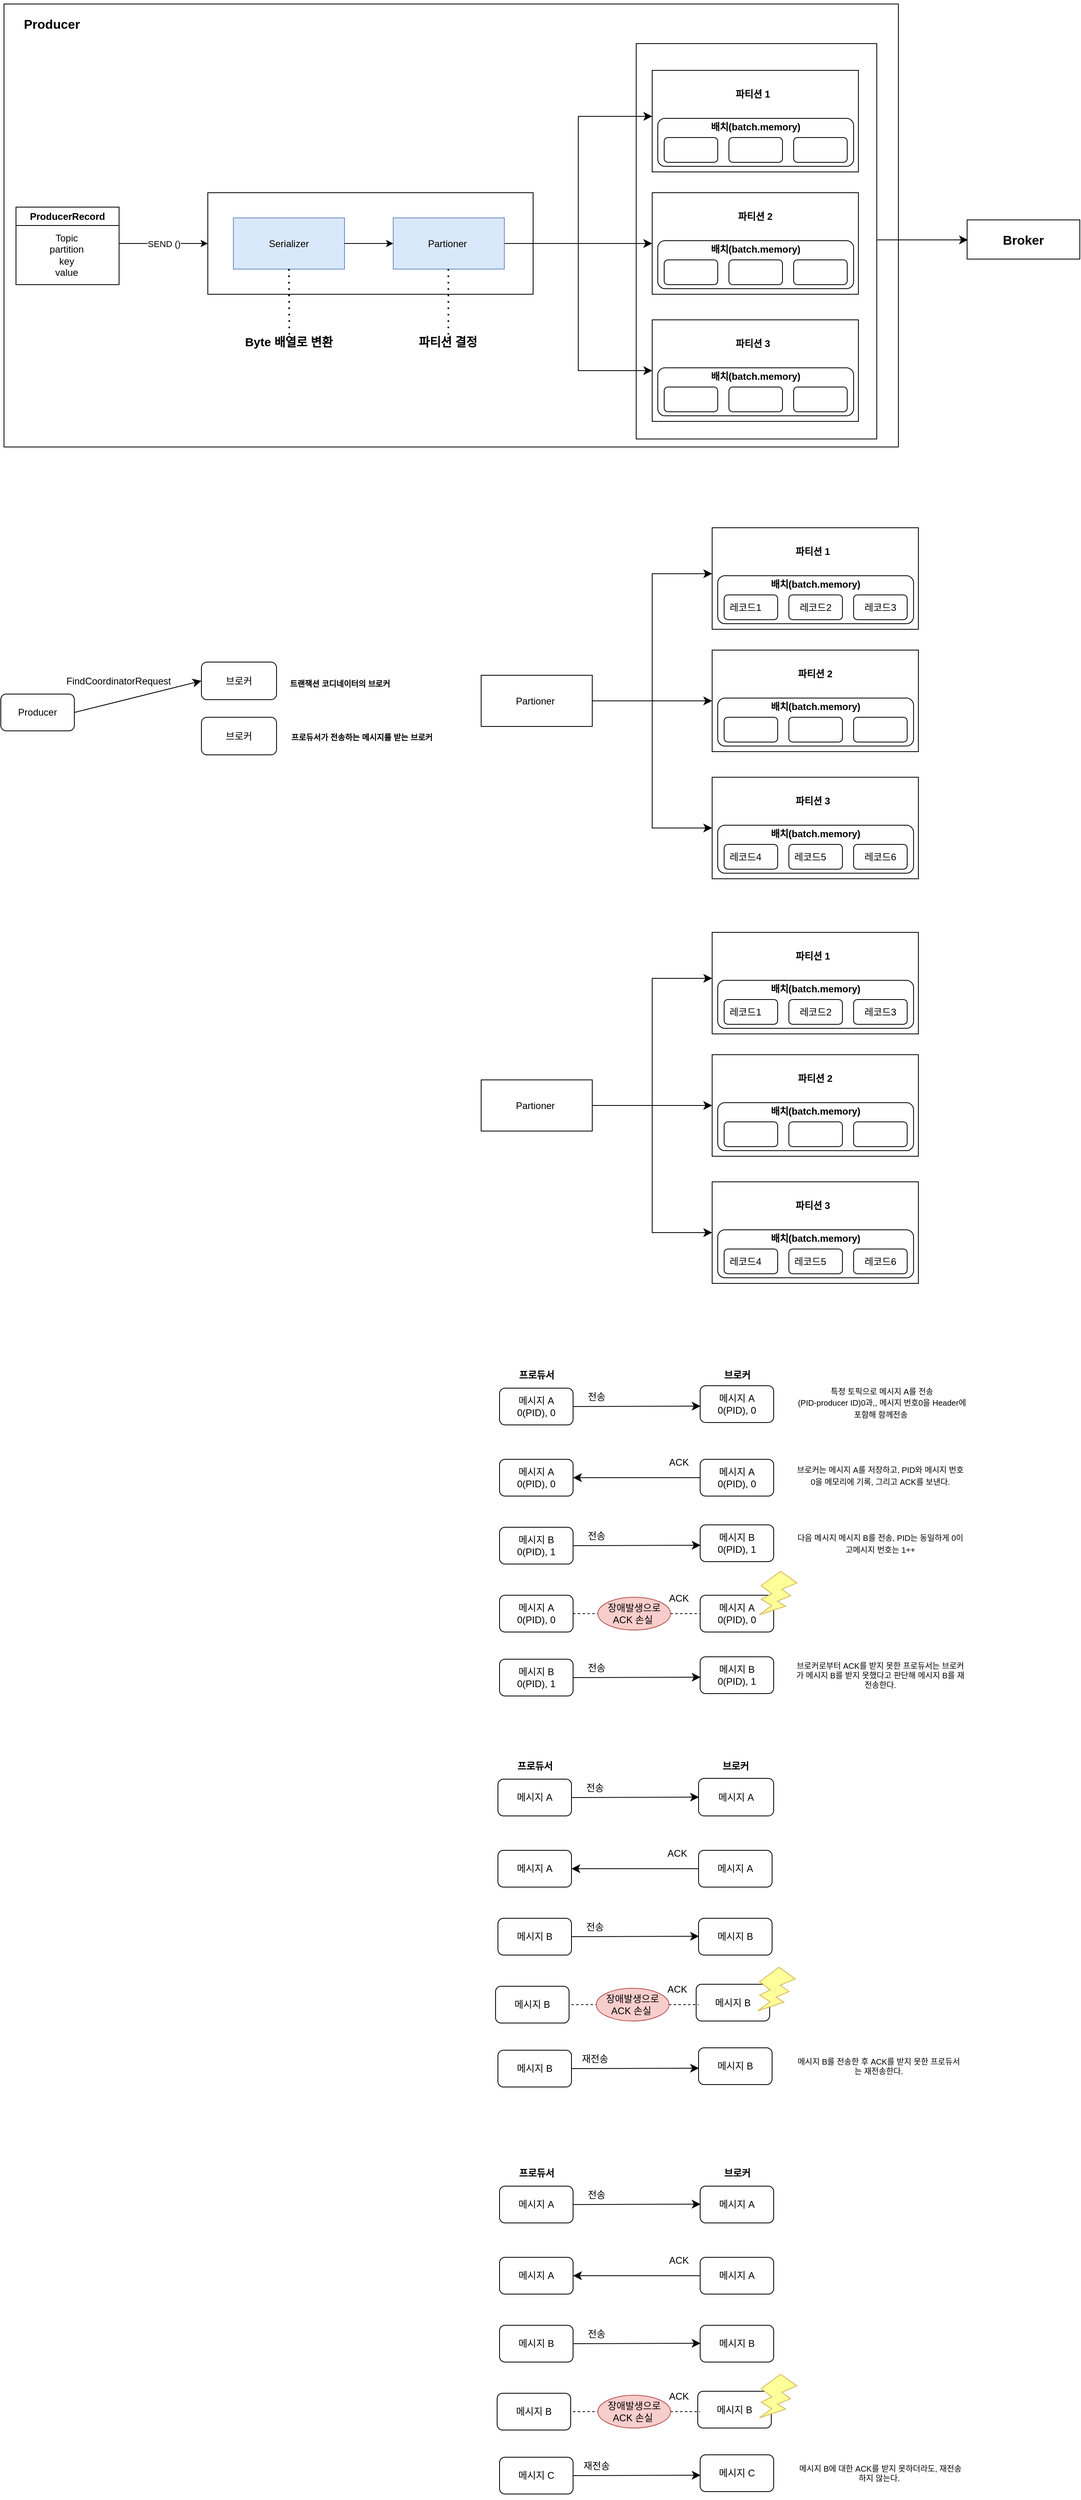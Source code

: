 <mxfile version="21.7.5" type="github">
  <diagram name="페이지-1" id="CoSt_HR49lXktYblnPgQ">
    <mxGraphModel dx="1995" dy="1482" grid="0" gridSize="10" guides="1" tooltips="1" connect="1" arrows="1" fold="1" page="0" pageScale="1" pageWidth="827" pageHeight="1169" math="0" shadow="0">
      <root>
        <mxCell id="0" />
        <mxCell id="1" parent="0" />
        <mxCell id="32S8_ldKSzhRg-4pERwt-108" value="" style="rounded=0;whiteSpace=wrap;html=1;fillColor=none;" vertex="1" parent="1">
          <mxGeometry x="-693" y="-711" width="1119" height="554" as="geometry" />
        </mxCell>
        <mxCell id="32S8_ldKSzhRg-4pERwt-95" value="" style="rounded=0;whiteSpace=wrap;html=1;fillColor=none;" vertex="1" parent="1">
          <mxGeometry x="-438" y="-475" width="407" height="127" as="geometry" />
        </mxCell>
        <mxCell id="32S8_ldKSzhRg-4pERwt-91" value="" style="rounded=0;whiteSpace=wrap;html=1;fillColor=none;" vertex="1" parent="1">
          <mxGeometry x="98" y="-661.5" width="301" height="494.5" as="geometry" />
        </mxCell>
        <mxCell id="32S8_ldKSzhRg-4pERwt-36" value="메시지 B" style="rounded=1;whiteSpace=wrap;html=1;" vertex="1" parent="1">
          <mxGeometry x="173" y="1765.5" width="92" height="46" as="geometry" />
        </mxCell>
        <mxCell id="7iOHDSarvKrouboTnWBL-36" value="" style="rounded=1;whiteSpace=wrap;html=1;" parent="1" vertex="1">
          <mxGeometry x="200" y="4" width="245" height="60" as="geometry" />
        </mxCell>
        <mxCell id="7iOHDSarvKrouboTnWBL-35" value="" style="rounded=1;whiteSpace=wrap;html=1;" parent="1" vertex="1">
          <mxGeometry x="200" y="157" width="245" height="60" as="geometry" />
        </mxCell>
        <mxCell id="7iOHDSarvKrouboTnWBL-15" value="" style="rounded=1;whiteSpace=wrap;html=1;" parent="1" vertex="1">
          <mxGeometry x="200" y="316" width="245" height="60" as="geometry" />
        </mxCell>
        <mxCell id="7iOHDSarvKrouboTnWBL-1" value="Partioner&amp;nbsp;" style="rounded=0;whiteSpace=wrap;html=1;" parent="1" vertex="1">
          <mxGeometry x="-96" y="128.5" width="139" height="64" as="geometry" />
        </mxCell>
        <mxCell id="7iOHDSarvKrouboTnWBL-5" value="" style="edgeStyle=elbowEdgeStyle;elbow=horizontal;endArrow=classic;html=1;curved=0;rounded=0;endSize=8;startSize=8;fontSize=12;entryX=0;entryY=0.5;entryDx=0;entryDy=0;exitX=1;exitY=0.5;exitDx=0;exitDy=0;" parent="1" source="7iOHDSarvKrouboTnWBL-1" edge="1">
          <mxGeometry width="50" height="50" relative="1" as="geometry">
            <mxPoint x="56" y="108" as="sourcePoint" />
            <mxPoint x="193" y="1.5" as="targetPoint" />
          </mxGeometry>
        </mxCell>
        <mxCell id="7iOHDSarvKrouboTnWBL-8" value="" style="rounded=0;whiteSpace=wrap;html=1;fillColor=none;" parent="1" vertex="1">
          <mxGeometry x="193" y="256" width="258" height="127" as="geometry" />
        </mxCell>
        <mxCell id="7iOHDSarvKrouboTnWBL-9" value="레코드4&lt;span style=&quot;white-space: pre;&quot;&gt;&#x9;&lt;/span&gt;" style="rounded=1;whiteSpace=wrap;html=1;" parent="1" vertex="1">
          <mxGeometry x="208" y="340" width="67" height="31" as="geometry" />
        </mxCell>
        <mxCell id="7iOHDSarvKrouboTnWBL-12" value="" style="edgeStyle=elbowEdgeStyle;elbow=horizontal;endArrow=classic;html=1;curved=0;rounded=0;endSize=8;startSize=8;fontSize=12;exitX=1;exitY=0.5;exitDx=0;exitDy=0;entryX=0;entryY=0.5;entryDx=0;entryDy=0;" parent="1" source="7iOHDSarvKrouboTnWBL-1" edge="1">
          <mxGeometry width="50" height="50" relative="1" as="geometry">
            <mxPoint x="124" y="220" as="sourcePoint" />
            <mxPoint x="193" y="160.5" as="targetPoint" />
          </mxGeometry>
        </mxCell>
        <mxCell id="7iOHDSarvKrouboTnWBL-13" value="" style="edgeStyle=elbowEdgeStyle;elbow=horizontal;endArrow=classic;html=1;curved=0;rounded=0;endSize=8;startSize=8;fontSize=12;exitX=1;exitY=0.5;exitDx=0;exitDy=0;entryX=0;entryY=0.5;entryDx=0;entryDy=0;" parent="1" source="7iOHDSarvKrouboTnWBL-1" target="7iOHDSarvKrouboTnWBL-8" edge="1">
          <mxGeometry width="50" height="50" relative="1" as="geometry">
            <mxPoint x="178" y="212" as="sourcePoint" />
            <mxPoint x="228" y="162" as="targetPoint" />
          </mxGeometry>
        </mxCell>
        <mxCell id="7iOHDSarvKrouboTnWBL-19" value="레코드5&lt;span style=&quot;white-space: pre;&quot;&gt;&#x9;&lt;/span&gt;" style="rounded=1;whiteSpace=wrap;html=1;" parent="1" vertex="1">
          <mxGeometry x="289" y="340" width="67" height="31" as="geometry" />
        </mxCell>
        <mxCell id="7iOHDSarvKrouboTnWBL-20" value="레코드6" style="rounded=1;whiteSpace=wrap;html=1;" parent="1" vertex="1">
          <mxGeometry x="370" y="340" width="67" height="31" as="geometry" />
        </mxCell>
        <mxCell id="7iOHDSarvKrouboTnWBL-21" value="&lt;b&gt;배치(batch.memory)&lt;/b&gt;" style="rounded=1;whiteSpace=wrap;html=1;fillColor=none;strokeColor=none;" parent="1" vertex="1">
          <mxGeometry x="262" y="297" width="121" height="60" as="geometry" />
        </mxCell>
        <mxCell id="7iOHDSarvKrouboTnWBL-22" value="&lt;b&gt;파티션 3&lt;/b&gt;" style="rounded=1;whiteSpace=wrap;html=1;fillColor=none;strokeColor=none;" parent="1" vertex="1">
          <mxGeometry x="259" y="256" width="120" height="60" as="geometry" />
        </mxCell>
        <mxCell id="7iOHDSarvKrouboTnWBL-23" value="" style="rounded=0;whiteSpace=wrap;html=1;fillColor=none;" parent="1" vertex="1">
          <mxGeometry x="193" y="-56" width="258" height="127" as="geometry" />
        </mxCell>
        <mxCell id="7iOHDSarvKrouboTnWBL-24" value="레코드1&lt;span style=&quot;white-space: pre;&quot;&gt;&#x9;&lt;/span&gt;" style="rounded=1;whiteSpace=wrap;html=1;" parent="1" vertex="1">
          <mxGeometry x="208" y="28" width="67" height="31" as="geometry" />
        </mxCell>
        <mxCell id="7iOHDSarvKrouboTnWBL-25" value="레코드2" style="rounded=1;whiteSpace=wrap;html=1;" parent="1" vertex="1">
          <mxGeometry x="289" y="28" width="67" height="31" as="geometry" />
        </mxCell>
        <mxCell id="7iOHDSarvKrouboTnWBL-26" value="&lt;b&gt;배치(batch.memory)&lt;/b&gt;" style="rounded=1;whiteSpace=wrap;html=1;fillColor=none;strokeColor=none;" parent="1" vertex="1">
          <mxGeometry x="262" y="-15" width="121" height="60" as="geometry" />
        </mxCell>
        <mxCell id="7iOHDSarvKrouboTnWBL-27" value="" style="rounded=0;whiteSpace=wrap;html=1;fillColor=none;" parent="1" vertex="1">
          <mxGeometry x="193" y="97" width="258" height="127" as="geometry" />
        </mxCell>
        <mxCell id="7iOHDSarvKrouboTnWBL-28" value="" style="rounded=1;whiteSpace=wrap;html=1;" parent="1" vertex="1">
          <mxGeometry x="208" y="181" width="67" height="31" as="geometry" />
        </mxCell>
        <mxCell id="7iOHDSarvKrouboTnWBL-29" value="" style="rounded=1;whiteSpace=wrap;html=1;" parent="1" vertex="1">
          <mxGeometry x="289" y="181" width="67" height="31" as="geometry" />
        </mxCell>
        <mxCell id="7iOHDSarvKrouboTnWBL-30" value="&lt;b&gt;배치(batch.memory)&lt;/b&gt;" style="rounded=1;whiteSpace=wrap;html=1;fillColor=none;strokeColor=none;" parent="1" vertex="1">
          <mxGeometry x="262" y="138" width="121" height="60" as="geometry" />
        </mxCell>
        <mxCell id="7iOHDSarvKrouboTnWBL-31" value="&lt;b&gt;파티션 2&lt;/b&gt;" style="rounded=1;whiteSpace=wrap;html=1;fillColor=none;strokeColor=none;" parent="1" vertex="1">
          <mxGeometry x="262" y="97" width="120" height="60" as="geometry" />
        </mxCell>
        <mxCell id="7iOHDSarvKrouboTnWBL-32" value="&lt;b&gt;파티션 1&lt;/b&gt;" style="rounded=1;whiteSpace=wrap;html=1;fillColor=none;strokeColor=none;" parent="1" vertex="1">
          <mxGeometry x="259" y="-56" width="120" height="60" as="geometry" />
        </mxCell>
        <mxCell id="7iOHDSarvKrouboTnWBL-33" value="레코드3" style="rounded=1;whiteSpace=wrap;html=1;" parent="1" vertex="1">
          <mxGeometry x="370" y="28" width="67" height="31" as="geometry" />
        </mxCell>
        <mxCell id="7iOHDSarvKrouboTnWBL-34" value="" style="rounded=1;whiteSpace=wrap;html=1;" parent="1" vertex="1">
          <mxGeometry x="370" y="181" width="67" height="31" as="geometry" />
        </mxCell>
        <mxCell id="7iOHDSarvKrouboTnWBL-62" value="" style="rounded=1;whiteSpace=wrap;html=1;" parent="1" vertex="1">
          <mxGeometry x="200" y="510" width="245" height="60" as="geometry" />
        </mxCell>
        <mxCell id="7iOHDSarvKrouboTnWBL-63" value="" style="rounded=1;whiteSpace=wrap;html=1;" parent="1" vertex="1">
          <mxGeometry x="200" y="663" width="245" height="60" as="geometry" />
        </mxCell>
        <mxCell id="7iOHDSarvKrouboTnWBL-64" value="" style="rounded=1;whiteSpace=wrap;html=1;" parent="1" vertex="1">
          <mxGeometry x="200" y="822" width="245" height="60" as="geometry" />
        </mxCell>
        <mxCell id="7iOHDSarvKrouboTnWBL-65" value="Partioner&amp;nbsp;" style="rounded=0;whiteSpace=wrap;html=1;" parent="1" vertex="1">
          <mxGeometry x="-96" y="634.5" width="139" height="64" as="geometry" />
        </mxCell>
        <mxCell id="7iOHDSarvKrouboTnWBL-66" value="" style="edgeStyle=elbowEdgeStyle;elbow=horizontal;endArrow=classic;html=1;curved=0;rounded=0;endSize=8;startSize=8;fontSize=12;entryX=0;entryY=0.5;entryDx=0;entryDy=0;exitX=1;exitY=0.5;exitDx=0;exitDy=0;" parent="1" source="7iOHDSarvKrouboTnWBL-65" edge="1">
          <mxGeometry width="50" height="50" relative="1" as="geometry">
            <mxPoint x="56" y="614" as="sourcePoint" />
            <mxPoint x="193" y="507.5" as="targetPoint" />
          </mxGeometry>
        </mxCell>
        <mxCell id="7iOHDSarvKrouboTnWBL-67" value="" style="rounded=0;whiteSpace=wrap;html=1;fillColor=none;" parent="1" vertex="1">
          <mxGeometry x="193" y="762" width="258" height="127" as="geometry" />
        </mxCell>
        <mxCell id="7iOHDSarvKrouboTnWBL-68" value="레코드4&lt;span style=&quot;white-space: pre;&quot;&gt;&#x9;&lt;/span&gt;" style="rounded=1;whiteSpace=wrap;html=1;" parent="1" vertex="1">
          <mxGeometry x="208" y="846" width="67" height="31" as="geometry" />
        </mxCell>
        <mxCell id="7iOHDSarvKrouboTnWBL-69" value="" style="edgeStyle=elbowEdgeStyle;elbow=horizontal;endArrow=classic;html=1;curved=0;rounded=0;endSize=8;startSize=8;fontSize=12;exitX=1;exitY=0.5;exitDx=0;exitDy=0;entryX=0;entryY=0.5;entryDx=0;entryDy=0;" parent="1" source="7iOHDSarvKrouboTnWBL-65" edge="1">
          <mxGeometry width="50" height="50" relative="1" as="geometry">
            <mxPoint x="124" y="726" as="sourcePoint" />
            <mxPoint x="193" y="666.5" as="targetPoint" />
          </mxGeometry>
        </mxCell>
        <mxCell id="7iOHDSarvKrouboTnWBL-70" value="" style="edgeStyle=elbowEdgeStyle;elbow=horizontal;endArrow=classic;html=1;curved=0;rounded=0;endSize=8;startSize=8;fontSize=12;exitX=1;exitY=0.5;exitDx=0;exitDy=0;entryX=0;entryY=0.5;entryDx=0;entryDy=0;" parent="1" source="7iOHDSarvKrouboTnWBL-65" target="7iOHDSarvKrouboTnWBL-67" edge="1">
          <mxGeometry width="50" height="50" relative="1" as="geometry">
            <mxPoint x="178" y="718" as="sourcePoint" />
            <mxPoint x="228" y="668" as="targetPoint" />
          </mxGeometry>
        </mxCell>
        <mxCell id="7iOHDSarvKrouboTnWBL-71" value="레코드5&lt;span style=&quot;white-space: pre;&quot;&gt;&#x9;&lt;/span&gt;" style="rounded=1;whiteSpace=wrap;html=1;" parent="1" vertex="1">
          <mxGeometry x="289" y="846" width="67" height="31" as="geometry" />
        </mxCell>
        <mxCell id="7iOHDSarvKrouboTnWBL-72" value="레코드6" style="rounded=1;whiteSpace=wrap;html=1;" parent="1" vertex="1">
          <mxGeometry x="370" y="846" width="67" height="31" as="geometry" />
        </mxCell>
        <mxCell id="7iOHDSarvKrouboTnWBL-73" value="&lt;b&gt;배치(batch.memory)&lt;/b&gt;" style="rounded=1;whiteSpace=wrap;html=1;fillColor=none;strokeColor=none;" parent="1" vertex="1">
          <mxGeometry x="262" y="803" width="121" height="60" as="geometry" />
        </mxCell>
        <mxCell id="7iOHDSarvKrouboTnWBL-74" value="&lt;b&gt;파티션 3&lt;/b&gt;" style="rounded=1;whiteSpace=wrap;html=1;fillColor=none;strokeColor=none;" parent="1" vertex="1">
          <mxGeometry x="259" y="762" width="120" height="60" as="geometry" />
        </mxCell>
        <mxCell id="7iOHDSarvKrouboTnWBL-75" value="" style="rounded=0;whiteSpace=wrap;html=1;fillColor=none;" parent="1" vertex="1">
          <mxGeometry x="193" y="450" width="258" height="127" as="geometry" />
        </mxCell>
        <mxCell id="7iOHDSarvKrouboTnWBL-76" value="레코드1&lt;span style=&quot;white-space: pre;&quot;&gt;&#x9;&lt;/span&gt;" style="rounded=1;whiteSpace=wrap;html=1;" parent="1" vertex="1">
          <mxGeometry x="208" y="534" width="67" height="31" as="geometry" />
        </mxCell>
        <mxCell id="7iOHDSarvKrouboTnWBL-77" value="레코드2" style="rounded=1;whiteSpace=wrap;html=1;" parent="1" vertex="1">
          <mxGeometry x="289" y="534" width="67" height="31" as="geometry" />
        </mxCell>
        <mxCell id="7iOHDSarvKrouboTnWBL-78" value="&lt;b&gt;배치(batch.memory)&lt;/b&gt;" style="rounded=1;whiteSpace=wrap;html=1;fillColor=none;strokeColor=none;" parent="1" vertex="1">
          <mxGeometry x="262" y="491" width="121" height="60" as="geometry" />
        </mxCell>
        <mxCell id="7iOHDSarvKrouboTnWBL-79" value="" style="rounded=0;whiteSpace=wrap;html=1;fillColor=none;" parent="1" vertex="1">
          <mxGeometry x="193" y="603" width="258" height="127" as="geometry" />
        </mxCell>
        <mxCell id="7iOHDSarvKrouboTnWBL-80" value="" style="rounded=1;whiteSpace=wrap;html=1;" parent="1" vertex="1">
          <mxGeometry x="208" y="687" width="67" height="31" as="geometry" />
        </mxCell>
        <mxCell id="7iOHDSarvKrouboTnWBL-81" value="" style="rounded=1;whiteSpace=wrap;html=1;" parent="1" vertex="1">
          <mxGeometry x="289" y="687" width="67" height="31" as="geometry" />
        </mxCell>
        <mxCell id="7iOHDSarvKrouboTnWBL-82" value="&lt;b&gt;배치(batch.memory)&lt;/b&gt;" style="rounded=1;whiteSpace=wrap;html=1;fillColor=none;strokeColor=none;" parent="1" vertex="1">
          <mxGeometry x="262" y="644" width="121" height="60" as="geometry" />
        </mxCell>
        <mxCell id="7iOHDSarvKrouboTnWBL-83" value="&lt;b&gt;파티션 2&lt;/b&gt;" style="rounded=1;whiteSpace=wrap;html=1;fillColor=none;strokeColor=none;" parent="1" vertex="1">
          <mxGeometry x="262" y="603" width="120" height="60" as="geometry" />
        </mxCell>
        <mxCell id="7iOHDSarvKrouboTnWBL-84" value="&lt;b&gt;파티션 1&lt;/b&gt;" style="rounded=1;whiteSpace=wrap;html=1;fillColor=none;strokeColor=none;" parent="1" vertex="1">
          <mxGeometry x="259" y="450" width="120" height="60" as="geometry" />
        </mxCell>
        <mxCell id="7iOHDSarvKrouboTnWBL-85" value="레코드3" style="rounded=1;whiteSpace=wrap;html=1;" parent="1" vertex="1">
          <mxGeometry x="370" y="534" width="67" height="31" as="geometry" />
        </mxCell>
        <mxCell id="7iOHDSarvKrouboTnWBL-86" value="" style="rounded=1;whiteSpace=wrap;html=1;" parent="1" vertex="1">
          <mxGeometry x="370" y="687" width="67" height="31" as="geometry" />
        </mxCell>
        <mxCell id="7iOHDSarvKrouboTnWBL-87" value="메시지 A&lt;div&gt;0(PID), 0&lt;/div&gt;" style="rounded=1;whiteSpace=wrap;html=1;" parent="1" vertex="1">
          <mxGeometry x="-73" y="1020" width="92" height="46" as="geometry" />
        </mxCell>
        <mxCell id="7iOHDSarvKrouboTnWBL-88" value="프로듀서" style="rounded=1;whiteSpace=wrap;html=1;fillColor=none;strokeColor=none;arcSize=19;fontStyle=1" parent="1" vertex="1">
          <mxGeometry x="-80.5" y="990" width="107" height="27" as="geometry" />
        </mxCell>
        <mxCell id="7iOHDSarvKrouboTnWBL-90" value="브로커" style="rounded=1;whiteSpace=wrap;html=1;fillColor=none;strokeColor=none;arcSize=19;fontStyle=1" parent="1" vertex="1">
          <mxGeometry x="170.5" y="990" width="107" height="27" as="geometry" />
        </mxCell>
        <mxCell id="7iOHDSarvKrouboTnWBL-91" value="" style="endArrow=classic;html=1;rounded=0;fontSize=12;startSize=8;endSize=8;curved=1;exitX=1;exitY=0.5;exitDx=0;exitDy=0;entryX=0;entryY=0.5;entryDx=0;entryDy=0;" parent="1" source="7iOHDSarvKrouboTnWBL-87" edge="1">
          <mxGeometry width="50" height="50" relative="1" as="geometry">
            <mxPoint x="59" y="1196" as="sourcePoint" />
            <mxPoint x="178.5" y="1042.5" as="targetPoint" />
          </mxGeometry>
        </mxCell>
        <mxCell id="7iOHDSarvKrouboTnWBL-92" value="메시지 A&lt;div&gt;0(PID), 0&lt;/div&gt;" style="rounded=1;whiteSpace=wrap;html=1;" parent="1" vertex="1">
          <mxGeometry x="178" y="1017" width="92" height="46" as="geometry" />
        </mxCell>
        <mxCell id="7iOHDSarvKrouboTnWBL-93" value="전송" style="rounded=1;whiteSpace=wrap;html=1;fillColor=none;strokeColor=none;arcSize=19;" parent="1" vertex="1">
          <mxGeometry x="-5" y="1017" width="107" height="27" as="geometry" />
        </mxCell>
        <mxCell id="7iOHDSarvKrouboTnWBL-94" value="&lt;font style=&quot;font-size: 10px;&quot;&gt;특정 토픽으로 메시지 A를 전송&lt;/font&gt;&lt;div&gt;&lt;font style=&quot;font-size: 10px;&quot;&gt;(PID-producer ID)0과,, 메시지 번호0을 Header에 포함해 함께전송&amp;nbsp;&lt;/font&gt;&lt;/div&gt;" style="rounded=1;whiteSpace=wrap;html=1;fillColor=none;strokeColor=none;arcSize=19;" parent="1" vertex="1">
          <mxGeometry x="299" y="1005" width="213" height="65" as="geometry" />
        </mxCell>
        <mxCell id="7iOHDSarvKrouboTnWBL-96" value="메시지 A&lt;div&gt;0(PID), 0&lt;/div&gt;" style="rounded=1;whiteSpace=wrap;html=1;" parent="1" vertex="1">
          <mxGeometry x="-73" y="1109" width="92" height="46" as="geometry" />
        </mxCell>
        <mxCell id="7iOHDSarvKrouboTnWBL-98" value="메시지 A&lt;div&gt;0(PID), 0&lt;/div&gt;" style="rounded=1;whiteSpace=wrap;html=1;" parent="1" vertex="1">
          <mxGeometry x="178" y="1109" width="92" height="46" as="geometry" />
        </mxCell>
        <mxCell id="7iOHDSarvKrouboTnWBL-99" value="ACK" style="rounded=1;whiteSpace=wrap;html=1;fillColor=none;strokeColor=none;arcSize=19;" parent="1" vertex="1">
          <mxGeometry x="98" y="1099" width="107" height="27" as="geometry" />
        </mxCell>
        <mxCell id="7iOHDSarvKrouboTnWBL-100" value="" style="endArrow=classic;html=1;rounded=0;fontSize=12;startSize=8;endSize=8;curved=1;entryX=1;entryY=0.5;entryDx=0;entryDy=0;exitX=0;exitY=0.5;exitDx=0;exitDy=0;" parent="1" source="7iOHDSarvKrouboTnWBL-98" target="7iOHDSarvKrouboTnWBL-96" edge="1">
          <mxGeometry width="50" height="50" relative="1" as="geometry">
            <mxPoint x="155" y="1224" as="sourcePoint" />
            <mxPoint x="205" y="1174" as="targetPoint" />
          </mxGeometry>
        </mxCell>
        <mxCell id="7iOHDSarvKrouboTnWBL-101" value="&lt;span style=&quot;font-size: 10px;&quot;&gt;브로커는 메시지 A를 저장하고, PID와 메시지 번호 0을 메모리에 기록, 그리고 ACK를 보낸다.&lt;/span&gt;" style="rounded=1;whiteSpace=wrap;html=1;fillColor=none;strokeColor=none;arcSize=19;" parent="1" vertex="1">
          <mxGeometry x="297" y="1096.5" width="213" height="65" as="geometry" />
        </mxCell>
        <mxCell id="7iOHDSarvKrouboTnWBL-102" value="메시지 B&lt;div&gt;0(PID), 1&lt;/div&gt;" style="rounded=1;whiteSpace=wrap;html=1;" parent="1" vertex="1">
          <mxGeometry x="-73" y="1194" width="92" height="46" as="geometry" />
        </mxCell>
        <mxCell id="7iOHDSarvKrouboTnWBL-103" value="" style="endArrow=classic;html=1;rounded=0;fontSize=12;startSize=8;endSize=8;curved=1;exitX=1;exitY=0.5;exitDx=0;exitDy=0;entryX=0;entryY=0.5;entryDx=0;entryDy=0;" parent="1" source="7iOHDSarvKrouboTnWBL-102" edge="1">
          <mxGeometry width="50" height="50" relative="1" as="geometry">
            <mxPoint x="59" y="1370" as="sourcePoint" />
            <mxPoint x="178.5" y="1216.5" as="targetPoint" />
          </mxGeometry>
        </mxCell>
        <mxCell id="7iOHDSarvKrouboTnWBL-104" value="메시지 B&lt;div&gt;0(PID), 1&lt;/div&gt;" style="rounded=1;whiteSpace=wrap;html=1;" parent="1" vertex="1">
          <mxGeometry x="178" y="1191" width="92" height="46" as="geometry" />
        </mxCell>
        <mxCell id="7iOHDSarvKrouboTnWBL-105" value="전송" style="rounded=1;whiteSpace=wrap;html=1;fillColor=none;strokeColor=none;arcSize=19;" parent="1" vertex="1">
          <mxGeometry x="-5" y="1191" width="107" height="27" as="geometry" />
        </mxCell>
        <mxCell id="7iOHDSarvKrouboTnWBL-107" value="&lt;span style=&quot;font-size: 10px;&quot;&gt;다음 메시지 메시지 B를 전송, PID는 동일하게 0이고메시지 번호는 1++&lt;/span&gt;" style="rounded=1;whiteSpace=wrap;html=1;fillColor=none;strokeColor=none;arcSize=19;" parent="1" vertex="1">
          <mxGeometry x="297" y="1181.5" width="213" height="65" as="geometry" />
        </mxCell>
        <mxCell id="7iOHDSarvKrouboTnWBL-108" value="메시지 A&lt;div&gt;0(PID), 0&lt;/div&gt;" style="rounded=1;whiteSpace=wrap;html=1;" parent="1" vertex="1">
          <mxGeometry x="-73" y="1279" width="92" height="46" as="geometry" />
        </mxCell>
        <mxCell id="7iOHDSarvKrouboTnWBL-109" value="메시지 A&lt;div&gt;0(PID), 0&lt;/div&gt;" style="rounded=1;whiteSpace=wrap;html=1;" parent="1" vertex="1">
          <mxGeometry x="178" y="1279" width="92" height="46" as="geometry" />
        </mxCell>
        <mxCell id="7iOHDSarvKrouboTnWBL-110" value="ACK" style="rounded=1;whiteSpace=wrap;html=1;fillColor=none;strokeColor=none;arcSize=19;" parent="1" vertex="1">
          <mxGeometry x="98" y="1269" width="107" height="27" as="geometry" />
        </mxCell>
        <mxCell id="7iOHDSarvKrouboTnWBL-114" value="" style="verticalLabelPosition=bottom;verticalAlign=top;html=1;shape=mxgraph.basic.flash;fillColor=#FFFF99;strokeColor=#d6b656;gradientColor=none;fillStyle=solid;shadow=0;strokeWidth=1;" parent="1" vertex="1">
          <mxGeometry x="252" y="1249" width="47" height="54.5" as="geometry" />
        </mxCell>
        <mxCell id="7iOHDSarvKrouboTnWBL-116" value="" style="endArrow=none;dashed=1;html=1;rounded=0;fontSize=12;startSize=8;endSize=8;curved=1;exitX=1;exitY=0.5;exitDx=0;exitDy=0;entryX=0;entryY=0.5;entryDx=0;entryDy=0;" parent="1" source="7iOHDSarvKrouboTnWBL-113" target="7iOHDSarvKrouboTnWBL-109" edge="1">
          <mxGeometry width="50" height="50" relative="1" as="geometry">
            <mxPoint x="196" y="1283" as="sourcePoint" />
            <mxPoint x="246" y="1233" as="targetPoint" />
          </mxGeometry>
        </mxCell>
        <mxCell id="7iOHDSarvKrouboTnWBL-117" value="" style="endArrow=none;dashed=1;html=1;rounded=0;fontSize=12;startSize=8;endSize=8;curved=1;exitX=1;exitY=0.5;exitDx=0;exitDy=0;entryX=0;entryY=0.5;entryDx=0;entryDy=0;" parent="1" source="7iOHDSarvKrouboTnWBL-108" target="7iOHDSarvKrouboTnWBL-113" edge="1">
          <mxGeometry width="50" height="50" relative="1" as="geometry">
            <mxPoint x="19" y="1302" as="sourcePoint" />
            <mxPoint x="178" y="1302" as="targetPoint" />
          </mxGeometry>
        </mxCell>
        <mxCell id="7iOHDSarvKrouboTnWBL-113" value="장애발생으로 ACK 손실&amp;nbsp;" style="ellipse;whiteSpace=wrap;html=1;fillColor=#f8cecc;strokeColor=#b85450;" parent="1" vertex="1">
          <mxGeometry x="50" y="1281.5" width="91" height="41" as="geometry" />
        </mxCell>
        <mxCell id="7iOHDSarvKrouboTnWBL-118" value="메시지 B&lt;div&gt;0(PID), 1&lt;/div&gt;" style="rounded=1;whiteSpace=wrap;html=1;" parent="1" vertex="1">
          <mxGeometry x="-73" y="1359" width="92" height="46" as="geometry" />
        </mxCell>
        <mxCell id="7iOHDSarvKrouboTnWBL-119" value="" style="endArrow=classic;html=1;rounded=0;fontSize=12;startSize=8;endSize=8;curved=1;exitX=1;exitY=0.5;exitDx=0;exitDy=0;entryX=0;entryY=0.5;entryDx=0;entryDy=0;" parent="1" source="7iOHDSarvKrouboTnWBL-118" edge="1">
          <mxGeometry width="50" height="50" relative="1" as="geometry">
            <mxPoint x="59" y="1535" as="sourcePoint" />
            <mxPoint x="178.5" y="1381.5" as="targetPoint" />
          </mxGeometry>
        </mxCell>
        <mxCell id="7iOHDSarvKrouboTnWBL-120" value="메시지 B&lt;div&gt;0(PID), 1&lt;/div&gt;" style="rounded=1;whiteSpace=wrap;html=1;" parent="1" vertex="1">
          <mxGeometry x="178" y="1356" width="92" height="46" as="geometry" />
        </mxCell>
        <mxCell id="7iOHDSarvKrouboTnWBL-121" value="전송" style="rounded=1;whiteSpace=wrap;html=1;fillColor=none;strokeColor=none;arcSize=19;" parent="1" vertex="1">
          <mxGeometry x="-5" y="1356" width="107" height="27" as="geometry" />
        </mxCell>
        <mxCell id="7iOHDSarvKrouboTnWBL-122" value="브로커로부터 ACK를 받지 못한 프로듀서는 브로커가 메시지 B를 받지 못했다고 판단해 메시지 B를 재전송한다." style="rounded=1;whiteSpace=wrap;html=1;fillColor=none;strokeColor=none;arcSize=19;fontSize=10;" parent="1" vertex="1">
          <mxGeometry x="297" y="1346.5" width="213" height="65" as="geometry" />
        </mxCell>
        <mxCell id="32S8_ldKSzhRg-4pERwt-1" value="메시지 A" style="rounded=1;whiteSpace=wrap;html=1;" vertex="1" parent="1">
          <mxGeometry x="-75" y="1509" width="92" height="46" as="geometry" />
        </mxCell>
        <mxCell id="32S8_ldKSzhRg-4pERwt-2" value="프로듀서" style="rounded=1;whiteSpace=wrap;html=1;fillColor=none;strokeColor=none;arcSize=19;fontStyle=1" vertex="1" parent="1">
          <mxGeometry x="-82.5" y="1479" width="107" height="27" as="geometry" />
        </mxCell>
        <mxCell id="32S8_ldKSzhRg-4pERwt-3" value="브로커" style="rounded=1;whiteSpace=wrap;html=1;fillColor=none;strokeColor=none;arcSize=19;fontStyle=1" vertex="1" parent="1">
          <mxGeometry x="168.5" y="1479" width="107" height="27" as="geometry" />
        </mxCell>
        <mxCell id="32S8_ldKSzhRg-4pERwt-4" value="" style="endArrow=classic;html=1;rounded=0;fontSize=12;startSize=8;endSize=8;curved=1;exitX=1;exitY=0.5;exitDx=0;exitDy=0;entryX=0;entryY=0.5;entryDx=0;entryDy=0;" edge="1" parent="1" source="32S8_ldKSzhRg-4pERwt-1">
          <mxGeometry width="50" height="50" relative="1" as="geometry">
            <mxPoint x="57" y="1685" as="sourcePoint" />
            <mxPoint x="176.5" y="1531.5" as="targetPoint" />
          </mxGeometry>
        </mxCell>
        <mxCell id="32S8_ldKSzhRg-4pERwt-6" value="전송" style="rounded=1;whiteSpace=wrap;html=1;fillColor=none;strokeColor=none;arcSize=19;" vertex="1" parent="1">
          <mxGeometry x="-7" y="1506" width="107" height="27" as="geometry" />
        </mxCell>
        <mxCell id="32S8_ldKSzhRg-4pERwt-10" value="ACK" style="rounded=1;whiteSpace=wrap;html=1;fillColor=none;strokeColor=none;arcSize=19;" vertex="1" parent="1">
          <mxGeometry x="96" y="1588" width="107" height="27" as="geometry" />
        </mxCell>
        <mxCell id="32S8_ldKSzhRg-4pERwt-11" value="" style="endArrow=classic;html=1;rounded=0;fontSize=12;startSize=8;endSize=8;curved=1;entryX=1;entryY=0.5;entryDx=0;entryDy=0;exitX=0;exitY=0.5;exitDx=0;exitDy=0;" edge="1" parent="1">
          <mxGeometry width="50" height="50" relative="1" as="geometry">
            <mxPoint x="176" y="1621" as="sourcePoint" />
            <mxPoint x="17" y="1621" as="targetPoint" />
          </mxGeometry>
        </mxCell>
        <mxCell id="32S8_ldKSzhRg-4pERwt-13" value="메시지 B" style="rounded=1;whiteSpace=wrap;html=1;" vertex="1" parent="1">
          <mxGeometry x="-75" y="1683" width="92" height="46" as="geometry" />
        </mxCell>
        <mxCell id="32S8_ldKSzhRg-4pERwt-14" value="" style="endArrow=classic;html=1;rounded=0;fontSize=12;startSize=8;endSize=8;curved=1;exitX=1;exitY=0.5;exitDx=0;exitDy=0;entryX=0;entryY=0.5;entryDx=0;entryDy=0;" edge="1" parent="1" source="32S8_ldKSzhRg-4pERwt-13">
          <mxGeometry width="50" height="50" relative="1" as="geometry">
            <mxPoint x="57" y="1859" as="sourcePoint" />
            <mxPoint x="176.5" y="1705.5" as="targetPoint" />
          </mxGeometry>
        </mxCell>
        <mxCell id="32S8_ldKSzhRg-4pERwt-16" value="전송" style="rounded=1;whiteSpace=wrap;html=1;fillColor=none;strokeColor=none;arcSize=19;" vertex="1" parent="1">
          <mxGeometry x="-7" y="1680" width="107" height="27" as="geometry" />
        </mxCell>
        <mxCell id="32S8_ldKSzhRg-4pERwt-20" value="ACK" style="rounded=1;whiteSpace=wrap;html=1;fillColor=none;strokeColor=none;arcSize=19;" vertex="1" parent="1">
          <mxGeometry x="96" y="1758" width="107" height="27" as="geometry" />
        </mxCell>
        <mxCell id="32S8_ldKSzhRg-4pERwt-22" value="" style="endArrow=none;dashed=1;html=1;rounded=0;fontSize=12;startSize=8;endSize=8;curved=1;exitX=1;exitY=0.5;exitDx=0;exitDy=0;entryX=0;entryY=0.5;entryDx=0;entryDy=0;" edge="1" parent="1" source="32S8_ldKSzhRg-4pERwt-24">
          <mxGeometry width="50" height="50" relative="1" as="geometry">
            <mxPoint x="194" y="1772" as="sourcePoint" />
            <mxPoint x="176" y="1791" as="targetPoint" />
          </mxGeometry>
        </mxCell>
        <mxCell id="32S8_ldKSzhRg-4pERwt-21" value="" style="verticalLabelPosition=bottom;verticalAlign=top;html=1;shape=mxgraph.basic.flash;fillColor=#FFFF99;strokeColor=#d6b656;gradientColor=none;fillStyle=solid;shadow=0;strokeWidth=1;" vertex="1" parent="1">
          <mxGeometry x="250" y="1744.25" width="47" height="54.5" as="geometry" />
        </mxCell>
        <mxCell id="32S8_ldKSzhRg-4pERwt-23" value="" style="endArrow=none;dashed=1;html=1;rounded=0;fontSize=12;startSize=8;endSize=8;curved=1;exitX=1;exitY=0.5;exitDx=0;exitDy=0;entryX=0;entryY=0.5;entryDx=0;entryDy=0;" edge="1" parent="1" target="32S8_ldKSzhRg-4pERwt-24">
          <mxGeometry width="50" height="50" relative="1" as="geometry">
            <mxPoint x="17" y="1791" as="sourcePoint" />
            <mxPoint x="176" y="1791" as="targetPoint" />
          </mxGeometry>
        </mxCell>
        <mxCell id="32S8_ldKSzhRg-4pERwt-24" value="장애발생으로 ACK 손실&amp;nbsp;" style="ellipse;whiteSpace=wrap;html=1;fillColor=#f8cecc;strokeColor=#b85450;" vertex="1" parent="1">
          <mxGeometry x="48" y="1770.5" width="91" height="41" as="geometry" />
        </mxCell>
        <mxCell id="32S8_ldKSzhRg-4pERwt-25" value="메시지 B" style="rounded=1;whiteSpace=wrap;html=1;" vertex="1" parent="1">
          <mxGeometry x="-75" y="1848" width="92" height="46" as="geometry" />
        </mxCell>
        <mxCell id="32S8_ldKSzhRg-4pERwt-26" value="" style="endArrow=classic;html=1;rounded=0;fontSize=12;startSize=8;endSize=8;curved=1;exitX=1;exitY=0.5;exitDx=0;exitDy=0;entryX=0;entryY=0.5;entryDx=0;entryDy=0;" edge="1" parent="1" source="32S8_ldKSzhRg-4pERwt-25">
          <mxGeometry width="50" height="50" relative="1" as="geometry">
            <mxPoint x="57" y="2024" as="sourcePoint" />
            <mxPoint x="176.5" y="1870.5" as="targetPoint" />
          </mxGeometry>
        </mxCell>
        <mxCell id="32S8_ldKSzhRg-4pERwt-27" value="메시지 B" style="rounded=1;whiteSpace=wrap;html=1;" vertex="1" parent="1">
          <mxGeometry x="176" y="1845" width="92" height="46" as="geometry" />
        </mxCell>
        <mxCell id="32S8_ldKSzhRg-4pERwt-28" value="재전송" style="rounded=1;whiteSpace=wrap;html=1;fillColor=none;strokeColor=none;arcSize=19;" vertex="1" parent="1">
          <mxGeometry x="-7" y="1845" width="107" height="27" as="geometry" />
        </mxCell>
        <mxCell id="32S8_ldKSzhRg-4pERwt-29" value="메시지 B를 전송한 후 ACK를 받지 못한 프로듀서는 재전송한다." style="rounded=1;whiteSpace=wrap;html=1;fillColor=none;strokeColor=none;arcSize=19;fontSize=10;" vertex="1" parent="1">
          <mxGeometry x="295" y="1835.5" width="213" height="65" as="geometry" />
        </mxCell>
        <mxCell id="32S8_ldKSzhRg-4pERwt-30" value="메시지 A" style="rounded=1;whiteSpace=wrap;html=1;" vertex="1" parent="1">
          <mxGeometry x="-75" y="1598" width="92" height="46" as="geometry" />
        </mxCell>
        <mxCell id="32S8_ldKSzhRg-4pERwt-31" value="메시지 A" style="rounded=1;whiteSpace=wrap;html=1;" vertex="1" parent="1">
          <mxGeometry x="176" y="1508" width="94" height="47" as="geometry" />
        </mxCell>
        <mxCell id="32S8_ldKSzhRg-4pERwt-32" value="메시지 A" style="rounded=1;whiteSpace=wrap;html=1;" vertex="1" parent="1">
          <mxGeometry x="176" y="1598" width="92" height="46" as="geometry" />
        </mxCell>
        <mxCell id="32S8_ldKSzhRg-4pERwt-33" value="메시지 B" style="rounded=1;whiteSpace=wrap;html=1;" vertex="1" parent="1">
          <mxGeometry x="176" y="1683" width="92" height="46" as="geometry" />
        </mxCell>
        <mxCell id="32S8_ldKSzhRg-4pERwt-37" value="메시지 B" style="rounded=1;whiteSpace=wrap;html=1;" vertex="1" parent="1">
          <mxGeometry x="-78" y="1768" width="92" height="46" as="geometry" />
        </mxCell>
        <mxCell id="32S8_ldKSzhRg-4pERwt-38" value="메시지 B" style="rounded=1;whiteSpace=wrap;html=1;" vertex="1" parent="1">
          <mxGeometry x="175" y="2274.5" width="92" height="46" as="geometry" />
        </mxCell>
        <mxCell id="32S8_ldKSzhRg-4pERwt-39" value="메시지 A" style="rounded=1;whiteSpace=wrap;html=1;" vertex="1" parent="1">
          <mxGeometry x="-73" y="2018" width="92" height="46" as="geometry" />
        </mxCell>
        <mxCell id="32S8_ldKSzhRg-4pERwt-40" value="프로듀서" style="rounded=1;whiteSpace=wrap;html=1;fillColor=none;strokeColor=none;arcSize=19;fontStyle=1" vertex="1" parent="1">
          <mxGeometry x="-80.5" y="1988" width="107" height="27" as="geometry" />
        </mxCell>
        <mxCell id="32S8_ldKSzhRg-4pERwt-41" value="브로커" style="rounded=1;whiteSpace=wrap;html=1;fillColor=none;strokeColor=none;arcSize=19;fontStyle=1" vertex="1" parent="1">
          <mxGeometry x="170.5" y="1988" width="107" height="27" as="geometry" />
        </mxCell>
        <mxCell id="32S8_ldKSzhRg-4pERwt-42" value="" style="endArrow=classic;html=1;rounded=0;fontSize=12;startSize=8;endSize=8;curved=1;exitX=1;exitY=0.5;exitDx=0;exitDy=0;entryX=0;entryY=0.5;entryDx=0;entryDy=0;" edge="1" parent="1" source="32S8_ldKSzhRg-4pERwt-39">
          <mxGeometry width="50" height="50" relative="1" as="geometry">
            <mxPoint x="59" y="2194" as="sourcePoint" />
            <mxPoint x="178.5" y="2040.5" as="targetPoint" />
          </mxGeometry>
        </mxCell>
        <mxCell id="32S8_ldKSzhRg-4pERwt-43" value="전송" style="rounded=1;whiteSpace=wrap;html=1;fillColor=none;strokeColor=none;arcSize=19;" vertex="1" parent="1">
          <mxGeometry x="-5" y="2015" width="107" height="27" as="geometry" />
        </mxCell>
        <mxCell id="32S8_ldKSzhRg-4pERwt-44" value="ACK" style="rounded=1;whiteSpace=wrap;html=1;fillColor=none;strokeColor=none;arcSize=19;" vertex="1" parent="1">
          <mxGeometry x="98" y="2097" width="107" height="27" as="geometry" />
        </mxCell>
        <mxCell id="32S8_ldKSzhRg-4pERwt-45" value="" style="endArrow=classic;html=1;rounded=0;fontSize=12;startSize=8;endSize=8;curved=1;entryX=1;entryY=0.5;entryDx=0;entryDy=0;exitX=0;exitY=0.5;exitDx=0;exitDy=0;" edge="1" parent="1">
          <mxGeometry width="50" height="50" relative="1" as="geometry">
            <mxPoint x="178" y="2130" as="sourcePoint" />
            <mxPoint x="19" y="2130" as="targetPoint" />
          </mxGeometry>
        </mxCell>
        <mxCell id="32S8_ldKSzhRg-4pERwt-46" value="메시지 B" style="rounded=1;whiteSpace=wrap;html=1;" vertex="1" parent="1">
          <mxGeometry x="-73" y="2192" width="92" height="46" as="geometry" />
        </mxCell>
        <mxCell id="32S8_ldKSzhRg-4pERwt-47" value="" style="endArrow=classic;html=1;rounded=0;fontSize=12;startSize=8;endSize=8;curved=1;exitX=1;exitY=0.5;exitDx=0;exitDy=0;entryX=0;entryY=0.5;entryDx=0;entryDy=0;" edge="1" parent="1" source="32S8_ldKSzhRg-4pERwt-46">
          <mxGeometry width="50" height="50" relative="1" as="geometry">
            <mxPoint x="59" y="2368" as="sourcePoint" />
            <mxPoint x="178.5" y="2214.5" as="targetPoint" />
          </mxGeometry>
        </mxCell>
        <mxCell id="32S8_ldKSzhRg-4pERwt-48" value="전송" style="rounded=1;whiteSpace=wrap;html=1;fillColor=none;strokeColor=none;arcSize=19;" vertex="1" parent="1">
          <mxGeometry x="-5" y="2189" width="107" height="27" as="geometry" />
        </mxCell>
        <mxCell id="32S8_ldKSzhRg-4pERwt-49" value="ACK" style="rounded=1;whiteSpace=wrap;html=1;fillColor=none;strokeColor=none;arcSize=19;" vertex="1" parent="1">
          <mxGeometry x="98" y="2267" width="107" height="27" as="geometry" />
        </mxCell>
        <mxCell id="32S8_ldKSzhRg-4pERwt-50" value="" style="endArrow=none;dashed=1;html=1;rounded=0;fontSize=12;startSize=8;endSize=8;curved=1;exitX=1;exitY=0.5;exitDx=0;exitDy=0;entryX=0;entryY=0.5;entryDx=0;entryDy=0;" edge="1" parent="1" source="32S8_ldKSzhRg-4pERwt-53">
          <mxGeometry width="50" height="50" relative="1" as="geometry">
            <mxPoint x="196" y="2281" as="sourcePoint" />
            <mxPoint x="178" y="2300" as="targetPoint" />
          </mxGeometry>
        </mxCell>
        <mxCell id="32S8_ldKSzhRg-4pERwt-51" value="" style="verticalLabelPosition=bottom;verticalAlign=top;html=1;shape=mxgraph.basic.flash;fillColor=#FFFF99;strokeColor=#d6b656;gradientColor=none;fillStyle=solid;shadow=0;strokeWidth=1;" vertex="1" parent="1">
          <mxGeometry x="252" y="2253.25" width="47" height="54.5" as="geometry" />
        </mxCell>
        <mxCell id="32S8_ldKSzhRg-4pERwt-52" value="" style="endArrow=none;dashed=1;html=1;rounded=0;fontSize=12;startSize=8;endSize=8;curved=1;exitX=1;exitY=0.5;exitDx=0;exitDy=0;entryX=0;entryY=0.5;entryDx=0;entryDy=0;" edge="1" parent="1" target="32S8_ldKSzhRg-4pERwt-53">
          <mxGeometry width="50" height="50" relative="1" as="geometry">
            <mxPoint x="19" y="2300" as="sourcePoint" />
            <mxPoint x="178" y="2300" as="targetPoint" />
          </mxGeometry>
        </mxCell>
        <mxCell id="32S8_ldKSzhRg-4pERwt-53" value="장애발생으로 ACK 손실&amp;nbsp;" style="ellipse;whiteSpace=wrap;html=1;fillColor=#f8cecc;strokeColor=#b85450;" vertex="1" parent="1">
          <mxGeometry x="50" y="2279.5" width="91" height="41" as="geometry" />
        </mxCell>
        <mxCell id="32S8_ldKSzhRg-4pERwt-54" value="메시지 C" style="rounded=1;whiteSpace=wrap;html=1;" vertex="1" parent="1">
          <mxGeometry x="-73" y="2357" width="92" height="46" as="geometry" />
        </mxCell>
        <mxCell id="32S8_ldKSzhRg-4pERwt-55" value="" style="endArrow=classic;html=1;rounded=0;fontSize=12;startSize=8;endSize=8;curved=1;exitX=1;exitY=0.5;exitDx=0;exitDy=0;entryX=0;entryY=0.5;entryDx=0;entryDy=0;" edge="1" parent="1" source="32S8_ldKSzhRg-4pERwt-54">
          <mxGeometry width="50" height="50" relative="1" as="geometry">
            <mxPoint x="59" y="2533" as="sourcePoint" />
            <mxPoint x="178.5" y="2379.5" as="targetPoint" />
          </mxGeometry>
        </mxCell>
        <mxCell id="32S8_ldKSzhRg-4pERwt-56" value="메시지 C" style="rounded=1;whiteSpace=wrap;html=1;" vertex="1" parent="1">
          <mxGeometry x="178" y="2354" width="92" height="46" as="geometry" />
        </mxCell>
        <mxCell id="32S8_ldKSzhRg-4pERwt-57" value="재전송" style="rounded=1;whiteSpace=wrap;html=1;fillColor=none;strokeColor=none;arcSize=19;" vertex="1" parent="1">
          <mxGeometry x="-5" y="2354" width="107" height="27" as="geometry" />
        </mxCell>
        <mxCell id="32S8_ldKSzhRg-4pERwt-58" value="메시지 B에 대한 ACK를 받지 못하더라도, 재전송 하지 않는다.&amp;nbsp;" style="rounded=1;whiteSpace=wrap;html=1;fillColor=none;strokeColor=none;arcSize=19;fontSize=10;" vertex="1" parent="1">
          <mxGeometry x="297" y="2344.5" width="213" height="65" as="geometry" />
        </mxCell>
        <mxCell id="32S8_ldKSzhRg-4pERwt-59" value="메시지 A" style="rounded=1;whiteSpace=wrap;html=1;" vertex="1" parent="1">
          <mxGeometry x="-73" y="2107" width="92" height="46" as="geometry" />
        </mxCell>
        <mxCell id="32S8_ldKSzhRg-4pERwt-60" value="메시지 A" style="rounded=1;whiteSpace=wrap;html=1;" vertex="1" parent="1">
          <mxGeometry x="178" y="2018" width="92" height="46" as="geometry" />
        </mxCell>
        <mxCell id="32S8_ldKSzhRg-4pERwt-61" value="메시지 A" style="rounded=1;whiteSpace=wrap;html=1;" vertex="1" parent="1">
          <mxGeometry x="178" y="2107" width="92" height="46" as="geometry" />
        </mxCell>
        <mxCell id="32S8_ldKSzhRg-4pERwt-62" value="메시지 B" style="rounded=1;whiteSpace=wrap;html=1;" vertex="1" parent="1">
          <mxGeometry x="178" y="2192" width="92" height="46" as="geometry" />
        </mxCell>
        <mxCell id="32S8_ldKSzhRg-4pERwt-63" value="메시지 B" style="rounded=1;whiteSpace=wrap;html=1;" vertex="1" parent="1">
          <mxGeometry x="-76" y="2277" width="92" height="46" as="geometry" />
        </mxCell>
        <mxCell id="32S8_ldKSzhRg-4pERwt-65" value="" style="rounded=1;whiteSpace=wrap;html=1;" vertex="1" parent="1">
          <mxGeometry x="125" y="-568" width="245" height="60" as="geometry" />
        </mxCell>
        <mxCell id="32S8_ldKSzhRg-4pERwt-66" value="" style="rounded=1;whiteSpace=wrap;html=1;" vertex="1" parent="1">
          <mxGeometry x="125" y="-415" width="245" height="60" as="geometry" />
        </mxCell>
        <mxCell id="32S8_ldKSzhRg-4pERwt-67" value="" style="rounded=1;whiteSpace=wrap;html=1;" vertex="1" parent="1">
          <mxGeometry x="125" y="-256" width="245" height="60" as="geometry" />
        </mxCell>
        <mxCell id="32S8_ldKSzhRg-4pERwt-69" value="" style="edgeStyle=elbowEdgeStyle;elbow=horizontal;endArrow=classic;html=1;curved=0;rounded=0;endSize=8;startSize=8;fontSize=12;entryX=0;entryY=0.5;entryDx=0;entryDy=0;exitX=1;exitY=0.5;exitDx=0;exitDy=0;" edge="1" parent="1">
          <mxGeometry width="50" height="50" relative="1" as="geometry">
            <mxPoint x="-67" y="-411.5" as="sourcePoint" />
            <mxPoint x="118" y="-570.5" as="targetPoint" />
          </mxGeometry>
        </mxCell>
        <mxCell id="32S8_ldKSzhRg-4pERwt-70" value="" style="rounded=0;whiteSpace=wrap;html=1;fillColor=none;" vertex="1" parent="1">
          <mxGeometry x="118" y="-316" width="258" height="127" as="geometry" />
        </mxCell>
        <mxCell id="32S8_ldKSzhRg-4pERwt-71" value="" style="rounded=1;whiteSpace=wrap;html=1;" vertex="1" parent="1">
          <mxGeometry x="133" y="-232" width="67" height="31" as="geometry" />
        </mxCell>
        <mxCell id="32S8_ldKSzhRg-4pERwt-72" value="" style="edgeStyle=elbowEdgeStyle;elbow=horizontal;endArrow=classic;html=1;curved=0;rounded=0;endSize=8;startSize=8;fontSize=12;exitX=1;exitY=0.5;exitDx=0;exitDy=0;entryX=0;entryY=0.5;entryDx=0;entryDy=0;" edge="1" parent="1">
          <mxGeometry width="50" height="50" relative="1" as="geometry">
            <mxPoint x="-67" y="-411.5" as="sourcePoint" />
            <mxPoint x="118" y="-411.5" as="targetPoint" />
          </mxGeometry>
        </mxCell>
        <mxCell id="32S8_ldKSzhRg-4pERwt-73" value="" style="edgeStyle=elbowEdgeStyle;elbow=horizontal;endArrow=classic;html=1;curved=0;rounded=0;endSize=8;startSize=8;fontSize=12;exitX=1;exitY=0.5;exitDx=0;exitDy=0;entryX=0;entryY=0.5;entryDx=0;entryDy=0;" edge="1" parent="1" target="32S8_ldKSzhRg-4pERwt-70">
          <mxGeometry width="50" height="50" relative="1" as="geometry">
            <mxPoint x="-67" y="-411.5" as="sourcePoint" />
            <mxPoint x="153" y="-410" as="targetPoint" />
          </mxGeometry>
        </mxCell>
        <mxCell id="32S8_ldKSzhRg-4pERwt-74" value="" style="rounded=1;whiteSpace=wrap;html=1;" vertex="1" parent="1">
          <mxGeometry x="214" y="-232" width="67" height="31" as="geometry" />
        </mxCell>
        <mxCell id="32S8_ldKSzhRg-4pERwt-75" value="" style="rounded=1;whiteSpace=wrap;html=1;" vertex="1" parent="1">
          <mxGeometry x="295" y="-232" width="67" height="31" as="geometry" />
        </mxCell>
        <mxCell id="32S8_ldKSzhRg-4pERwt-76" value="&lt;b&gt;배치(batch.memory)&lt;/b&gt;" style="rounded=1;whiteSpace=wrap;html=1;fillColor=none;strokeColor=none;" vertex="1" parent="1">
          <mxGeometry x="187" y="-275" width="121" height="60" as="geometry" />
        </mxCell>
        <mxCell id="32S8_ldKSzhRg-4pERwt-77" value="&lt;b&gt;파티션 3&lt;/b&gt;" style="rounded=1;whiteSpace=wrap;html=1;fillColor=none;strokeColor=none;" vertex="1" parent="1">
          <mxGeometry x="184" y="-316" width="120" height="60" as="geometry" />
        </mxCell>
        <mxCell id="32S8_ldKSzhRg-4pERwt-78" value="" style="rounded=0;whiteSpace=wrap;html=1;fillColor=none;" vertex="1" parent="1">
          <mxGeometry x="118" y="-628" width="258" height="127" as="geometry" />
        </mxCell>
        <mxCell id="32S8_ldKSzhRg-4pERwt-79" value="" style="rounded=1;whiteSpace=wrap;html=1;" vertex="1" parent="1">
          <mxGeometry x="133" y="-544" width="67" height="31" as="geometry" />
        </mxCell>
        <mxCell id="32S8_ldKSzhRg-4pERwt-80" value="" style="rounded=1;whiteSpace=wrap;html=1;" vertex="1" parent="1">
          <mxGeometry x="214" y="-544" width="67" height="31" as="geometry" />
        </mxCell>
        <mxCell id="32S8_ldKSzhRg-4pERwt-81" value="&lt;b&gt;배치(batch.memory)&lt;/b&gt;" style="rounded=1;whiteSpace=wrap;html=1;fillColor=none;strokeColor=none;" vertex="1" parent="1">
          <mxGeometry x="187" y="-587" width="121" height="59" as="geometry" />
        </mxCell>
        <mxCell id="32S8_ldKSzhRg-4pERwt-82" value="" style="rounded=0;whiteSpace=wrap;html=1;fillColor=none;" vertex="1" parent="1">
          <mxGeometry x="118" y="-475" width="258" height="127" as="geometry" />
        </mxCell>
        <mxCell id="32S8_ldKSzhRg-4pERwt-83" value="" style="rounded=1;whiteSpace=wrap;html=1;" vertex="1" parent="1">
          <mxGeometry x="133" y="-391" width="67" height="31" as="geometry" />
        </mxCell>
        <mxCell id="32S8_ldKSzhRg-4pERwt-84" value="" style="rounded=1;whiteSpace=wrap;html=1;" vertex="1" parent="1">
          <mxGeometry x="214" y="-391" width="67" height="31" as="geometry" />
        </mxCell>
        <mxCell id="32S8_ldKSzhRg-4pERwt-85" value="&lt;b&gt;배치(batch.memory)&lt;/b&gt;" style="rounded=1;whiteSpace=wrap;html=1;fillColor=none;strokeColor=none;" vertex="1" parent="1">
          <mxGeometry x="187" y="-434" width="121" height="60" as="geometry" />
        </mxCell>
        <mxCell id="32S8_ldKSzhRg-4pERwt-86" value="&lt;b&gt;파티션 2&lt;/b&gt;" style="rounded=1;whiteSpace=wrap;html=1;fillColor=none;strokeColor=none;" vertex="1" parent="1">
          <mxGeometry x="187" y="-475" width="120" height="60" as="geometry" />
        </mxCell>
        <mxCell id="32S8_ldKSzhRg-4pERwt-87" value="&lt;b&gt;파티션 1&lt;/b&gt;" style="rounded=1;whiteSpace=wrap;html=1;fillColor=none;strokeColor=none;" vertex="1" parent="1">
          <mxGeometry x="184" y="-628" width="120" height="60" as="geometry" />
        </mxCell>
        <mxCell id="32S8_ldKSzhRg-4pERwt-88" value="" style="rounded=1;whiteSpace=wrap;html=1;" vertex="1" parent="1">
          <mxGeometry x="295" y="-544" width="67" height="31" as="geometry" />
        </mxCell>
        <mxCell id="32S8_ldKSzhRg-4pERwt-89" value="" style="rounded=1;whiteSpace=wrap;html=1;" vertex="1" parent="1">
          <mxGeometry x="295" y="-391" width="67" height="31" as="geometry" />
        </mxCell>
        <mxCell id="32S8_ldKSzhRg-4pERwt-90" value="Partioner&amp;nbsp;" style="rounded=0;whiteSpace=wrap;html=1;fillColor=#dae8fc;strokeColor=#6c8ebf;" vertex="1" parent="1">
          <mxGeometry x="-206" y="-443.5" width="139" height="64" as="geometry" />
        </mxCell>
        <mxCell id="32S8_ldKSzhRg-4pERwt-92" value="Serializer" style="rounded=0;whiteSpace=wrap;html=1;fillColor=#dae8fc;strokeColor=#6c8ebf;" vertex="1" parent="1">
          <mxGeometry x="-406" y="-443.5" width="139" height="64" as="geometry" />
        </mxCell>
        <mxCell id="32S8_ldKSzhRg-4pERwt-94" value="" style="endArrow=classic;html=1;rounded=0;exitX=1;exitY=0.5;exitDx=0;exitDy=0;entryX=0;entryY=0.5;entryDx=0;entryDy=0;" edge="1" parent="1" source="32S8_ldKSzhRg-4pERwt-92" target="32S8_ldKSzhRg-4pERwt-90">
          <mxGeometry width="50" height="50" relative="1" as="geometry">
            <mxPoint x="-45" y="-250" as="sourcePoint" />
            <mxPoint x="5" y="-300" as="targetPoint" />
          </mxGeometry>
        </mxCell>
        <mxCell id="32S8_ldKSzhRg-4pERwt-96" value="&lt;span style=&quot;font-size: 16px;&quot;&gt;&lt;b style=&quot;font-size: 16px;&quot;&gt;Producer&lt;/b&gt;&lt;/span&gt;" style="rounded=1;whiteSpace=wrap;html=1;fillColor=none;strokeColor=none;fontSize=16;" vertex="1" parent="1">
          <mxGeometry x="-693" y="-716" width="120" height="60" as="geometry" />
        </mxCell>
        <mxCell id="32S8_ldKSzhRg-4pERwt-98" value="" style="endArrow=none;dashed=1;html=1;dashPattern=1 3;strokeWidth=2;rounded=0;exitX=0.5;exitY=1;exitDx=0;exitDy=0;" edge="1" parent="1" source="32S8_ldKSzhRg-4pERwt-92">
          <mxGeometry width="50" height="50" relative="1" as="geometry">
            <mxPoint x="-45" y="-350" as="sourcePoint" />
            <mxPoint x="-336" y="-297" as="targetPoint" />
          </mxGeometry>
        </mxCell>
        <mxCell id="32S8_ldKSzhRg-4pERwt-99" value="&lt;span style=&quot;font-size: 15px;&quot;&gt;Byte 배열로 변환&lt;/span&gt;" style="rounded=1;whiteSpace=wrap;html=1;fillColor=none;strokeColor=none;arcSize=19;fontSize=15;fontStyle=1" vertex="1" parent="1">
          <mxGeometry x="-443" y="-299" width="213" height="20" as="geometry" />
        </mxCell>
        <mxCell id="32S8_ldKSzhRg-4pERwt-100" value="" style="endArrow=none;dashed=1;html=1;dashPattern=1 3;strokeWidth=2;rounded=0;exitX=0.5;exitY=1;exitDx=0;exitDy=0;" edge="1" parent="1">
          <mxGeometry width="50" height="50" relative="1" as="geometry">
            <mxPoint x="-137" y="-379.5" as="sourcePoint" />
            <mxPoint x="-137" y="-297.5" as="targetPoint" />
          </mxGeometry>
        </mxCell>
        <mxCell id="32S8_ldKSzhRg-4pERwt-101" value="&lt;span style=&quot;font-size: 15px;&quot;&gt;파티션 결정&lt;/span&gt;" style="rounded=1;whiteSpace=wrap;html=1;fillColor=none;strokeColor=none;arcSize=19;fontSize=15;fontStyle=1" vertex="1" parent="1">
          <mxGeometry x="-244" y="-299.5" width="213" height="20" as="geometry" />
        </mxCell>
        <mxCell id="32S8_ldKSzhRg-4pERwt-107" value="SEND ()" style="endArrow=classic;html=1;rounded=0;" edge="1" parent="1" target="32S8_ldKSzhRg-4pERwt-95">
          <mxGeometry width="50" height="50" relative="1" as="geometry">
            <mxPoint x="-549" y="-411.5" as="sourcePoint" />
            <mxPoint x="-141" y="-337" as="targetPoint" />
          </mxGeometry>
        </mxCell>
        <mxCell id="32S8_ldKSzhRg-4pERwt-109" value="ProducerRecord" style="swimlane;whiteSpace=wrap;html=1;" vertex="1" collapsed="1" parent="1">
          <mxGeometry x="-678" y="-457" width="129" height="97" as="geometry">
            <mxRectangle x="-693" y="-126" width="200" height="200" as="alternateBounds" />
          </mxGeometry>
        </mxCell>
        <mxCell id="32S8_ldKSzhRg-4pERwt-114" value="Topic&lt;br&gt;partition&lt;br&gt;key&lt;br&gt;value" style="text;html=1;align=center;verticalAlign=middle;resizable=0;points=[];autosize=1;strokeColor=none;fillColor=none;" vertex="1" parent="1">
          <mxGeometry x="-646" y="-432" width="61" height="70" as="geometry" />
        </mxCell>
        <mxCell id="32S8_ldKSzhRg-4pERwt-117" value="" style="edgeStyle=elbowEdgeStyle;elbow=horizontal;endArrow=classic;html=1;curved=0;rounded=0;endSize=8;startSize=8;fontSize=12;exitX=1;exitY=0.5;exitDx=0;exitDy=0;" edge="1" parent="1">
          <mxGeometry width="50" height="50" relative="1" as="geometry">
            <mxPoint x="399" y="-416" as="sourcePoint" />
            <mxPoint x="513" y="-416" as="targetPoint" />
          </mxGeometry>
        </mxCell>
        <mxCell id="32S8_ldKSzhRg-4pERwt-118" value="Broker" style="rounded=0;whiteSpace=wrap;html=1;fillColor=none;fontSize=16;fontStyle=1" vertex="1" parent="1">
          <mxGeometry x="512" y="-441" width="141" height="49" as="geometry" />
        </mxCell>
        <mxCell id="32S8_ldKSzhRg-4pERwt-119" value="Producer" style="rounded=1;whiteSpace=wrap;html=1;" vertex="1" parent="1">
          <mxGeometry x="-697" y="152" width="92" height="46" as="geometry" />
        </mxCell>
        <mxCell id="32S8_ldKSzhRg-4pERwt-120" value="" style="endArrow=classic;html=1;rounded=0;fontSize=12;startSize=8;endSize=8;curved=1;exitX=1;exitY=0.5;exitDx=0;exitDy=0;entryX=0;entryY=0.5;entryDx=0;entryDy=0;" edge="1" parent="1" source="32S8_ldKSzhRg-4pERwt-119" target="32S8_ldKSzhRg-4pERwt-122">
          <mxGeometry width="50" height="50" relative="1" as="geometry">
            <mxPoint x="-565" y="328" as="sourcePoint" />
            <mxPoint x="-445.5" y="174.5" as="targetPoint" />
          </mxGeometry>
        </mxCell>
        <mxCell id="32S8_ldKSzhRg-4pERwt-121" value="FindCoordinatorRequest" style="rounded=1;whiteSpace=wrap;html=1;fillColor=none;strokeColor=none;arcSize=19;" vertex="1" parent="1">
          <mxGeometry x="-603" y="122" width="107" height="27" as="geometry" />
        </mxCell>
        <mxCell id="32S8_ldKSzhRg-4pERwt-122" value="브로커" style="rounded=1;whiteSpace=wrap;html=1;" vertex="1" parent="1">
          <mxGeometry x="-446" y="112" width="94" height="47" as="geometry" />
        </mxCell>
        <mxCell id="32S8_ldKSzhRg-4pERwt-123" value="브로커" style="rounded=1;whiteSpace=wrap;html=1;" vertex="1" parent="1">
          <mxGeometry x="-446" y="181" width="94" height="47" as="geometry" />
        </mxCell>
        <mxCell id="32S8_ldKSzhRg-4pERwt-124" value="&lt;b style=&quot;font-family: &amp;quot;Noto Sans KR&amp;quot;, &amp;quot;Noto Sans DemiLight&amp;quot;, AppleSDGothicNeo, &amp;quot;Malgun Gothic&amp;quot;, &amp;quot;맑은 고딕&amp;quot;, 돋움, dotum, sans-serif, Font_Awesome_5_Free; text-align: left;&quot;&gt;&lt;font style=&quot;font-size: 10px;&quot;&gt;트랜잭션 코디네이터의 브로커&lt;/font&gt;&lt;/b&gt;" style="rounded=1;whiteSpace=wrap;html=1;fillColor=none;strokeColor=none;arcSize=19;" vertex="1" parent="1">
          <mxGeometry x="-357" y="122" width="169" height="33" as="geometry" />
        </mxCell>
        <mxCell id="32S8_ldKSzhRg-4pERwt-125" value="&lt;font style=&quot;font-size: 10px;&quot;&gt;&amp;nbsp;&lt;b style=&quot;font-family: &amp;quot;Noto Sans KR&amp;quot;, &amp;quot;Noto Sans DemiLight&amp;quot;, AppleSDGothicNeo, &amp;quot;Malgun Gothic&amp;quot;, &amp;quot;맑은 고딕&amp;quot;, 돋움, dotum, sans-serif, Font_Awesome_5_Free; text-align: left;&quot;&gt;&lt;span style=&quot;&quot;&gt;프로듀서가 전송하는 메시지를 받는 브로커&lt;/span&gt;&lt;/b&gt;&lt;/font&gt;" style="rounded=1;whiteSpace=wrap;html=1;fillColor=none;strokeColor=none;arcSize=19;fontColor=#000000;" vertex="1" parent="1">
          <mxGeometry x="-357" y="192.5" width="221" height="27" as="geometry" />
        </mxCell>
      </root>
    </mxGraphModel>
  </diagram>
</mxfile>
